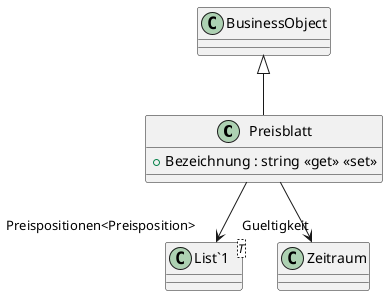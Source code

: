@startuml
class Preisblatt {
    + Bezeichnung : string <<get>> <<set>>
}
class "List`1"<T> {
}
BusinessObject <|-- Preisblatt
Preisblatt --> "Gueltigkeit" Zeitraum
Preisblatt --> "Preispositionen<Preisposition>" "List`1"
@enduml
